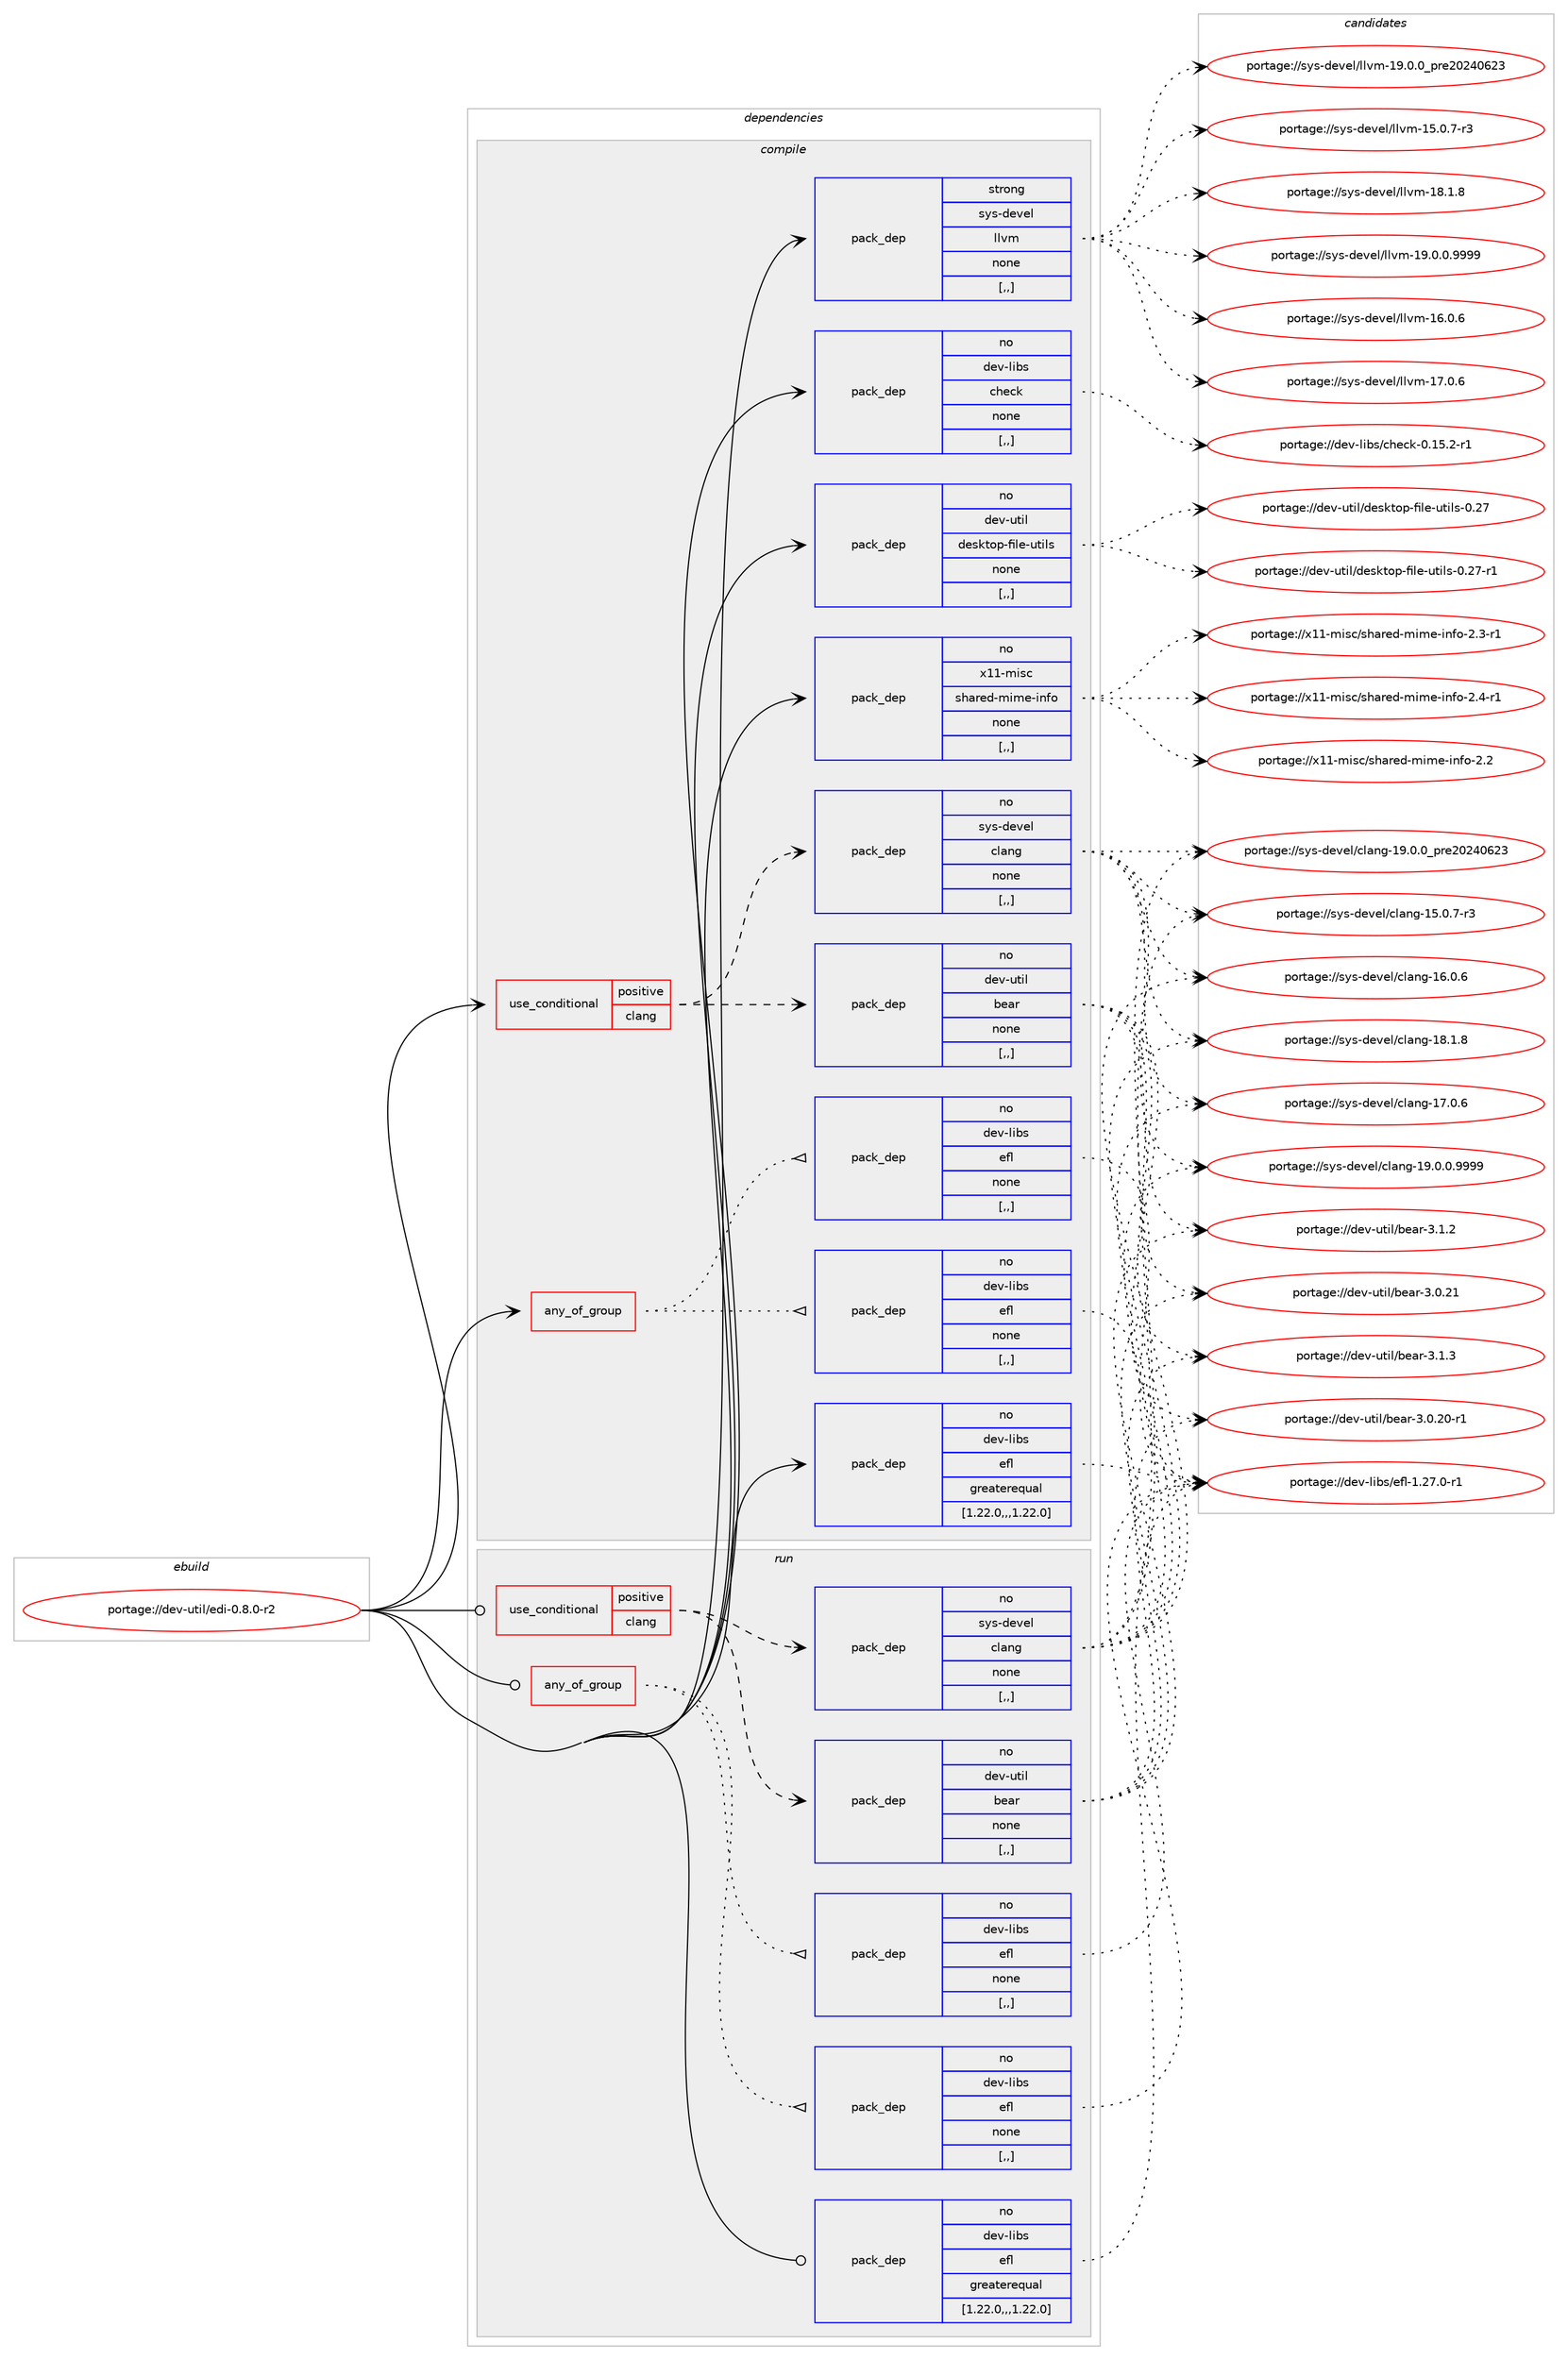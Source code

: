 digraph prolog {

# *************
# Graph options
# *************

newrank=true;
concentrate=true;
compound=true;
graph [rankdir=LR,fontname=Helvetica,fontsize=10,ranksep=1.5];#, ranksep=2.5, nodesep=0.2];
edge  [arrowhead=vee];
node  [fontname=Helvetica,fontsize=10];

# **********
# The ebuild
# **********

subgraph cluster_leftcol {
color=gray;
rank=same;
label=<<i>ebuild</i>>;
id [label="portage://dev-util/edi-0.8.0-r2", color=red, width=4, href="../dev-util/edi-0.8.0-r2.svg"];
}

# ****************
# The dependencies
# ****************

subgraph cluster_midcol {
color=gray;
label=<<i>dependencies</i>>;
subgraph cluster_compile {
fillcolor="#eeeeee";
style=filled;
label=<<i>compile</i>>;
subgraph any1247 {
dependency210059 [label=<<TABLE BORDER="0" CELLBORDER="1" CELLSPACING="0" CELLPADDING="4"><TR><TD CELLPADDING="10">any_of_group</TD></TR></TABLE>>, shape=none, color=red];subgraph pack149666 {
dependency210060 [label=<<TABLE BORDER="0" CELLBORDER="1" CELLSPACING="0" CELLPADDING="4" WIDTH="220"><TR><TD ROWSPAN="6" CELLPADDING="30">pack_dep</TD></TR><TR><TD WIDTH="110">no</TD></TR><TR><TD>dev-libs</TD></TR><TR><TD>efl</TD></TR><TR><TD>none</TD></TR><TR><TD>[,,]</TD></TR></TABLE>>, shape=none, color=blue];
}
dependency210059:e -> dependency210060:w [weight=20,style="dotted",arrowhead="oinv"];
subgraph pack149667 {
dependency210061 [label=<<TABLE BORDER="0" CELLBORDER="1" CELLSPACING="0" CELLPADDING="4" WIDTH="220"><TR><TD ROWSPAN="6" CELLPADDING="30">pack_dep</TD></TR><TR><TD WIDTH="110">no</TD></TR><TR><TD>dev-libs</TD></TR><TR><TD>efl</TD></TR><TR><TD>none</TD></TR><TR><TD>[,,]</TD></TR></TABLE>>, shape=none, color=blue];
}
dependency210059:e -> dependency210061:w [weight=20,style="dotted",arrowhead="oinv"];
}
id:e -> dependency210059:w [weight=20,style="solid",arrowhead="vee"];
subgraph cond59004 {
dependency210062 [label=<<TABLE BORDER="0" CELLBORDER="1" CELLSPACING="0" CELLPADDING="4"><TR><TD ROWSPAN="3" CELLPADDING="10">use_conditional</TD></TR><TR><TD>positive</TD></TR><TR><TD>clang</TD></TR></TABLE>>, shape=none, color=red];
subgraph pack149668 {
dependency210063 [label=<<TABLE BORDER="0" CELLBORDER="1" CELLSPACING="0" CELLPADDING="4" WIDTH="220"><TR><TD ROWSPAN="6" CELLPADDING="30">pack_dep</TD></TR><TR><TD WIDTH="110">no</TD></TR><TR><TD>dev-util</TD></TR><TR><TD>bear</TD></TR><TR><TD>none</TD></TR><TR><TD>[,,]</TD></TR></TABLE>>, shape=none, color=blue];
}
dependency210062:e -> dependency210063:w [weight=20,style="dashed",arrowhead="vee"];
subgraph pack149669 {
dependency210064 [label=<<TABLE BORDER="0" CELLBORDER="1" CELLSPACING="0" CELLPADDING="4" WIDTH="220"><TR><TD ROWSPAN="6" CELLPADDING="30">pack_dep</TD></TR><TR><TD WIDTH="110">no</TD></TR><TR><TD>sys-devel</TD></TR><TR><TD>clang</TD></TR><TR><TD>none</TD></TR><TR><TD>[,,]</TD></TR></TABLE>>, shape=none, color=blue];
}
dependency210062:e -> dependency210064:w [weight=20,style="dashed",arrowhead="vee"];
}
id:e -> dependency210062:w [weight=20,style="solid",arrowhead="vee"];
subgraph pack149670 {
dependency210065 [label=<<TABLE BORDER="0" CELLBORDER="1" CELLSPACING="0" CELLPADDING="4" WIDTH="220"><TR><TD ROWSPAN="6" CELLPADDING="30">pack_dep</TD></TR><TR><TD WIDTH="110">no</TD></TR><TR><TD>dev-libs</TD></TR><TR><TD>check</TD></TR><TR><TD>none</TD></TR><TR><TD>[,,]</TD></TR></TABLE>>, shape=none, color=blue];
}
id:e -> dependency210065:w [weight=20,style="solid",arrowhead="vee"];
subgraph pack149671 {
dependency210066 [label=<<TABLE BORDER="0" CELLBORDER="1" CELLSPACING="0" CELLPADDING="4" WIDTH="220"><TR><TD ROWSPAN="6" CELLPADDING="30">pack_dep</TD></TR><TR><TD WIDTH="110">no</TD></TR><TR><TD>dev-libs</TD></TR><TR><TD>efl</TD></TR><TR><TD>greaterequal</TD></TR><TR><TD>[1.22.0,,,1.22.0]</TD></TR></TABLE>>, shape=none, color=blue];
}
id:e -> dependency210066:w [weight=20,style="solid",arrowhead="vee"];
subgraph pack149672 {
dependency210067 [label=<<TABLE BORDER="0" CELLBORDER="1" CELLSPACING="0" CELLPADDING="4" WIDTH="220"><TR><TD ROWSPAN="6" CELLPADDING="30">pack_dep</TD></TR><TR><TD WIDTH="110">no</TD></TR><TR><TD>dev-util</TD></TR><TR><TD>desktop-file-utils</TD></TR><TR><TD>none</TD></TR><TR><TD>[,,]</TD></TR></TABLE>>, shape=none, color=blue];
}
id:e -> dependency210067:w [weight=20,style="solid",arrowhead="vee"];
subgraph pack149673 {
dependency210068 [label=<<TABLE BORDER="0" CELLBORDER="1" CELLSPACING="0" CELLPADDING="4" WIDTH="220"><TR><TD ROWSPAN="6" CELLPADDING="30">pack_dep</TD></TR><TR><TD WIDTH="110">no</TD></TR><TR><TD>x11-misc</TD></TR><TR><TD>shared-mime-info</TD></TR><TR><TD>none</TD></TR><TR><TD>[,,]</TD></TR></TABLE>>, shape=none, color=blue];
}
id:e -> dependency210068:w [weight=20,style="solid",arrowhead="vee"];
subgraph pack149674 {
dependency210069 [label=<<TABLE BORDER="0" CELLBORDER="1" CELLSPACING="0" CELLPADDING="4" WIDTH="220"><TR><TD ROWSPAN="6" CELLPADDING="30">pack_dep</TD></TR><TR><TD WIDTH="110">strong</TD></TR><TR><TD>sys-devel</TD></TR><TR><TD>llvm</TD></TR><TR><TD>none</TD></TR><TR><TD>[,,]</TD></TR></TABLE>>, shape=none, color=blue];
}
id:e -> dependency210069:w [weight=20,style="solid",arrowhead="vee"];
}
subgraph cluster_compileandrun {
fillcolor="#eeeeee";
style=filled;
label=<<i>compile and run</i>>;
}
subgraph cluster_run {
fillcolor="#eeeeee";
style=filled;
label=<<i>run</i>>;
subgraph any1248 {
dependency210070 [label=<<TABLE BORDER="0" CELLBORDER="1" CELLSPACING="0" CELLPADDING="4"><TR><TD CELLPADDING="10">any_of_group</TD></TR></TABLE>>, shape=none, color=red];subgraph pack149675 {
dependency210071 [label=<<TABLE BORDER="0" CELLBORDER="1" CELLSPACING="0" CELLPADDING="4" WIDTH="220"><TR><TD ROWSPAN="6" CELLPADDING="30">pack_dep</TD></TR><TR><TD WIDTH="110">no</TD></TR><TR><TD>dev-libs</TD></TR><TR><TD>efl</TD></TR><TR><TD>none</TD></TR><TR><TD>[,,]</TD></TR></TABLE>>, shape=none, color=blue];
}
dependency210070:e -> dependency210071:w [weight=20,style="dotted",arrowhead="oinv"];
subgraph pack149676 {
dependency210072 [label=<<TABLE BORDER="0" CELLBORDER="1" CELLSPACING="0" CELLPADDING="4" WIDTH="220"><TR><TD ROWSPAN="6" CELLPADDING="30">pack_dep</TD></TR><TR><TD WIDTH="110">no</TD></TR><TR><TD>dev-libs</TD></TR><TR><TD>efl</TD></TR><TR><TD>none</TD></TR><TR><TD>[,,]</TD></TR></TABLE>>, shape=none, color=blue];
}
dependency210070:e -> dependency210072:w [weight=20,style="dotted",arrowhead="oinv"];
}
id:e -> dependency210070:w [weight=20,style="solid",arrowhead="odot"];
subgraph cond59005 {
dependency210073 [label=<<TABLE BORDER="0" CELLBORDER="1" CELLSPACING="0" CELLPADDING="4"><TR><TD ROWSPAN="3" CELLPADDING="10">use_conditional</TD></TR><TR><TD>positive</TD></TR><TR><TD>clang</TD></TR></TABLE>>, shape=none, color=red];
subgraph pack149677 {
dependency210074 [label=<<TABLE BORDER="0" CELLBORDER="1" CELLSPACING="0" CELLPADDING="4" WIDTH="220"><TR><TD ROWSPAN="6" CELLPADDING="30">pack_dep</TD></TR><TR><TD WIDTH="110">no</TD></TR><TR><TD>dev-util</TD></TR><TR><TD>bear</TD></TR><TR><TD>none</TD></TR><TR><TD>[,,]</TD></TR></TABLE>>, shape=none, color=blue];
}
dependency210073:e -> dependency210074:w [weight=20,style="dashed",arrowhead="vee"];
subgraph pack149678 {
dependency210075 [label=<<TABLE BORDER="0" CELLBORDER="1" CELLSPACING="0" CELLPADDING="4" WIDTH="220"><TR><TD ROWSPAN="6" CELLPADDING="30">pack_dep</TD></TR><TR><TD WIDTH="110">no</TD></TR><TR><TD>sys-devel</TD></TR><TR><TD>clang</TD></TR><TR><TD>none</TD></TR><TR><TD>[,,]</TD></TR></TABLE>>, shape=none, color=blue];
}
dependency210073:e -> dependency210075:w [weight=20,style="dashed",arrowhead="vee"];
}
id:e -> dependency210073:w [weight=20,style="solid",arrowhead="odot"];
subgraph pack149679 {
dependency210076 [label=<<TABLE BORDER="0" CELLBORDER="1" CELLSPACING="0" CELLPADDING="4" WIDTH="220"><TR><TD ROWSPAN="6" CELLPADDING="30">pack_dep</TD></TR><TR><TD WIDTH="110">no</TD></TR><TR><TD>dev-libs</TD></TR><TR><TD>efl</TD></TR><TR><TD>greaterequal</TD></TR><TR><TD>[1.22.0,,,1.22.0]</TD></TR></TABLE>>, shape=none, color=blue];
}
id:e -> dependency210076:w [weight=20,style="solid",arrowhead="odot"];
}
}

# **************
# The candidates
# **************

subgraph cluster_choices {
rank=same;
color=gray;
label=<<i>candidates</i>>;

subgraph choice149666 {
color=black;
nodesep=1;
choice100101118451081059811547101102108454946505546484511449 [label="portage://dev-libs/efl-1.27.0-r1", color=red, width=4,href="../dev-libs/efl-1.27.0-r1.svg"];
dependency210060:e -> choice100101118451081059811547101102108454946505546484511449:w [style=dotted,weight="100"];
}
subgraph choice149667 {
color=black;
nodesep=1;
choice100101118451081059811547101102108454946505546484511449 [label="portage://dev-libs/efl-1.27.0-r1", color=red, width=4,href="../dev-libs/efl-1.27.0-r1.svg"];
dependency210061:e -> choice100101118451081059811547101102108454946505546484511449:w [style=dotted,weight="100"];
}
subgraph choice149668 {
color=black;
nodesep=1;
choice10010111845117116105108479810197114455146484650484511449 [label="portage://dev-util/bear-3.0.20-r1", color=red, width=4,href="../dev-util/bear-3.0.20-r1.svg"];
choice1001011184511711610510847981019711445514648465049 [label="portage://dev-util/bear-3.0.21", color=red, width=4,href="../dev-util/bear-3.0.21.svg"];
choice10010111845117116105108479810197114455146494650 [label="portage://dev-util/bear-3.1.2", color=red, width=4,href="../dev-util/bear-3.1.2.svg"];
choice10010111845117116105108479810197114455146494651 [label="portage://dev-util/bear-3.1.3", color=red, width=4,href="../dev-util/bear-3.1.3.svg"];
dependency210063:e -> choice10010111845117116105108479810197114455146484650484511449:w [style=dotted,weight="100"];
dependency210063:e -> choice1001011184511711610510847981019711445514648465049:w [style=dotted,weight="100"];
dependency210063:e -> choice10010111845117116105108479810197114455146494650:w [style=dotted,weight="100"];
dependency210063:e -> choice10010111845117116105108479810197114455146494651:w [style=dotted,weight="100"];
}
subgraph choice149669 {
color=black;
nodesep=1;
choice11512111545100101118101108479910897110103454953464846554511451 [label="portage://sys-devel/clang-15.0.7-r3", color=red, width=4,href="../sys-devel/clang-15.0.7-r3.svg"];
choice1151211154510010111810110847991089711010345495446484654 [label="portage://sys-devel/clang-16.0.6", color=red, width=4,href="../sys-devel/clang-16.0.6.svg"];
choice1151211154510010111810110847991089711010345495546484654 [label="portage://sys-devel/clang-17.0.6", color=red, width=4,href="../sys-devel/clang-17.0.6.svg"];
choice1151211154510010111810110847991089711010345495646494656 [label="portage://sys-devel/clang-18.1.8", color=red, width=4,href="../sys-devel/clang-18.1.8.svg"];
choice11512111545100101118101108479910897110103454957464846484657575757 [label="portage://sys-devel/clang-19.0.0.9999", color=red, width=4,href="../sys-devel/clang-19.0.0.9999.svg"];
choice1151211154510010111810110847991089711010345495746484648951121141015048505248545051 [label="portage://sys-devel/clang-19.0.0_pre20240623", color=red, width=4,href="../sys-devel/clang-19.0.0_pre20240623.svg"];
dependency210064:e -> choice11512111545100101118101108479910897110103454953464846554511451:w [style=dotted,weight="100"];
dependency210064:e -> choice1151211154510010111810110847991089711010345495446484654:w [style=dotted,weight="100"];
dependency210064:e -> choice1151211154510010111810110847991089711010345495546484654:w [style=dotted,weight="100"];
dependency210064:e -> choice1151211154510010111810110847991089711010345495646494656:w [style=dotted,weight="100"];
dependency210064:e -> choice11512111545100101118101108479910897110103454957464846484657575757:w [style=dotted,weight="100"];
dependency210064:e -> choice1151211154510010111810110847991089711010345495746484648951121141015048505248545051:w [style=dotted,weight="100"];
}
subgraph choice149670 {
color=black;
nodesep=1;
choice1001011184510810598115479910410199107454846495346504511449 [label="portage://dev-libs/check-0.15.2-r1", color=red, width=4,href="../dev-libs/check-0.15.2-r1.svg"];
dependency210065:e -> choice1001011184510810598115479910410199107454846495346504511449:w [style=dotted,weight="100"];
}
subgraph choice149671 {
color=black;
nodesep=1;
choice100101118451081059811547101102108454946505546484511449 [label="portage://dev-libs/efl-1.27.0-r1", color=red, width=4,href="../dev-libs/efl-1.27.0-r1.svg"];
dependency210066:e -> choice100101118451081059811547101102108454946505546484511449:w [style=dotted,weight="100"];
}
subgraph choice149672 {
color=black;
nodesep=1;
choice100101118451171161051084710010111510711611111245102105108101451171161051081154548465055 [label="portage://dev-util/desktop-file-utils-0.27", color=red, width=4,href="../dev-util/desktop-file-utils-0.27.svg"];
choice1001011184511711610510847100101115107116111112451021051081014511711610510811545484650554511449 [label="portage://dev-util/desktop-file-utils-0.27-r1", color=red, width=4,href="../dev-util/desktop-file-utils-0.27-r1.svg"];
dependency210067:e -> choice100101118451171161051084710010111510711611111245102105108101451171161051081154548465055:w [style=dotted,weight="100"];
dependency210067:e -> choice1001011184511711610510847100101115107116111112451021051081014511711610510811545484650554511449:w [style=dotted,weight="100"];
}
subgraph choice149673 {
color=black;
nodesep=1;
choice120494945109105115994711510497114101100451091051091014510511010211145504650 [label="portage://x11-misc/shared-mime-info-2.2", color=red, width=4,href="../x11-misc/shared-mime-info-2.2.svg"];
choice1204949451091051159947115104971141011004510910510910145105110102111455046514511449 [label="portage://x11-misc/shared-mime-info-2.3-r1", color=red, width=4,href="../x11-misc/shared-mime-info-2.3-r1.svg"];
choice1204949451091051159947115104971141011004510910510910145105110102111455046524511449 [label="portage://x11-misc/shared-mime-info-2.4-r1", color=red, width=4,href="../x11-misc/shared-mime-info-2.4-r1.svg"];
dependency210068:e -> choice120494945109105115994711510497114101100451091051091014510511010211145504650:w [style=dotted,weight="100"];
dependency210068:e -> choice1204949451091051159947115104971141011004510910510910145105110102111455046514511449:w [style=dotted,weight="100"];
dependency210068:e -> choice1204949451091051159947115104971141011004510910510910145105110102111455046524511449:w [style=dotted,weight="100"];
}
subgraph choice149674 {
color=black;
nodesep=1;
choice1151211154510010111810110847108108118109454953464846554511451 [label="portage://sys-devel/llvm-15.0.7-r3", color=red, width=4,href="../sys-devel/llvm-15.0.7-r3.svg"];
choice115121115451001011181011084710810811810945495446484654 [label="portage://sys-devel/llvm-16.0.6", color=red, width=4,href="../sys-devel/llvm-16.0.6.svg"];
choice115121115451001011181011084710810811810945495546484654 [label="portage://sys-devel/llvm-17.0.6", color=red, width=4,href="../sys-devel/llvm-17.0.6.svg"];
choice115121115451001011181011084710810811810945495646494656 [label="portage://sys-devel/llvm-18.1.8", color=red, width=4,href="../sys-devel/llvm-18.1.8.svg"];
choice1151211154510010111810110847108108118109454957464846484657575757 [label="portage://sys-devel/llvm-19.0.0.9999", color=red, width=4,href="../sys-devel/llvm-19.0.0.9999.svg"];
choice115121115451001011181011084710810811810945495746484648951121141015048505248545051 [label="portage://sys-devel/llvm-19.0.0_pre20240623", color=red, width=4,href="../sys-devel/llvm-19.0.0_pre20240623.svg"];
dependency210069:e -> choice1151211154510010111810110847108108118109454953464846554511451:w [style=dotted,weight="100"];
dependency210069:e -> choice115121115451001011181011084710810811810945495446484654:w [style=dotted,weight="100"];
dependency210069:e -> choice115121115451001011181011084710810811810945495546484654:w [style=dotted,weight="100"];
dependency210069:e -> choice115121115451001011181011084710810811810945495646494656:w [style=dotted,weight="100"];
dependency210069:e -> choice1151211154510010111810110847108108118109454957464846484657575757:w [style=dotted,weight="100"];
dependency210069:e -> choice115121115451001011181011084710810811810945495746484648951121141015048505248545051:w [style=dotted,weight="100"];
}
subgraph choice149675 {
color=black;
nodesep=1;
choice100101118451081059811547101102108454946505546484511449 [label="portage://dev-libs/efl-1.27.0-r1", color=red, width=4,href="../dev-libs/efl-1.27.0-r1.svg"];
dependency210071:e -> choice100101118451081059811547101102108454946505546484511449:w [style=dotted,weight="100"];
}
subgraph choice149676 {
color=black;
nodesep=1;
choice100101118451081059811547101102108454946505546484511449 [label="portage://dev-libs/efl-1.27.0-r1", color=red, width=4,href="../dev-libs/efl-1.27.0-r1.svg"];
dependency210072:e -> choice100101118451081059811547101102108454946505546484511449:w [style=dotted,weight="100"];
}
subgraph choice149677 {
color=black;
nodesep=1;
choice10010111845117116105108479810197114455146484650484511449 [label="portage://dev-util/bear-3.0.20-r1", color=red, width=4,href="../dev-util/bear-3.0.20-r1.svg"];
choice1001011184511711610510847981019711445514648465049 [label="portage://dev-util/bear-3.0.21", color=red, width=4,href="../dev-util/bear-3.0.21.svg"];
choice10010111845117116105108479810197114455146494650 [label="portage://dev-util/bear-3.1.2", color=red, width=4,href="../dev-util/bear-3.1.2.svg"];
choice10010111845117116105108479810197114455146494651 [label="portage://dev-util/bear-3.1.3", color=red, width=4,href="../dev-util/bear-3.1.3.svg"];
dependency210074:e -> choice10010111845117116105108479810197114455146484650484511449:w [style=dotted,weight="100"];
dependency210074:e -> choice1001011184511711610510847981019711445514648465049:w [style=dotted,weight="100"];
dependency210074:e -> choice10010111845117116105108479810197114455146494650:w [style=dotted,weight="100"];
dependency210074:e -> choice10010111845117116105108479810197114455146494651:w [style=dotted,weight="100"];
}
subgraph choice149678 {
color=black;
nodesep=1;
choice11512111545100101118101108479910897110103454953464846554511451 [label="portage://sys-devel/clang-15.0.7-r3", color=red, width=4,href="../sys-devel/clang-15.0.7-r3.svg"];
choice1151211154510010111810110847991089711010345495446484654 [label="portage://sys-devel/clang-16.0.6", color=red, width=4,href="../sys-devel/clang-16.0.6.svg"];
choice1151211154510010111810110847991089711010345495546484654 [label="portage://sys-devel/clang-17.0.6", color=red, width=4,href="../sys-devel/clang-17.0.6.svg"];
choice1151211154510010111810110847991089711010345495646494656 [label="portage://sys-devel/clang-18.1.8", color=red, width=4,href="../sys-devel/clang-18.1.8.svg"];
choice11512111545100101118101108479910897110103454957464846484657575757 [label="portage://sys-devel/clang-19.0.0.9999", color=red, width=4,href="../sys-devel/clang-19.0.0.9999.svg"];
choice1151211154510010111810110847991089711010345495746484648951121141015048505248545051 [label="portage://sys-devel/clang-19.0.0_pre20240623", color=red, width=4,href="../sys-devel/clang-19.0.0_pre20240623.svg"];
dependency210075:e -> choice11512111545100101118101108479910897110103454953464846554511451:w [style=dotted,weight="100"];
dependency210075:e -> choice1151211154510010111810110847991089711010345495446484654:w [style=dotted,weight="100"];
dependency210075:e -> choice1151211154510010111810110847991089711010345495546484654:w [style=dotted,weight="100"];
dependency210075:e -> choice1151211154510010111810110847991089711010345495646494656:w [style=dotted,weight="100"];
dependency210075:e -> choice11512111545100101118101108479910897110103454957464846484657575757:w [style=dotted,weight="100"];
dependency210075:e -> choice1151211154510010111810110847991089711010345495746484648951121141015048505248545051:w [style=dotted,weight="100"];
}
subgraph choice149679 {
color=black;
nodesep=1;
choice100101118451081059811547101102108454946505546484511449 [label="portage://dev-libs/efl-1.27.0-r1", color=red, width=4,href="../dev-libs/efl-1.27.0-r1.svg"];
dependency210076:e -> choice100101118451081059811547101102108454946505546484511449:w [style=dotted,weight="100"];
}
}

}
